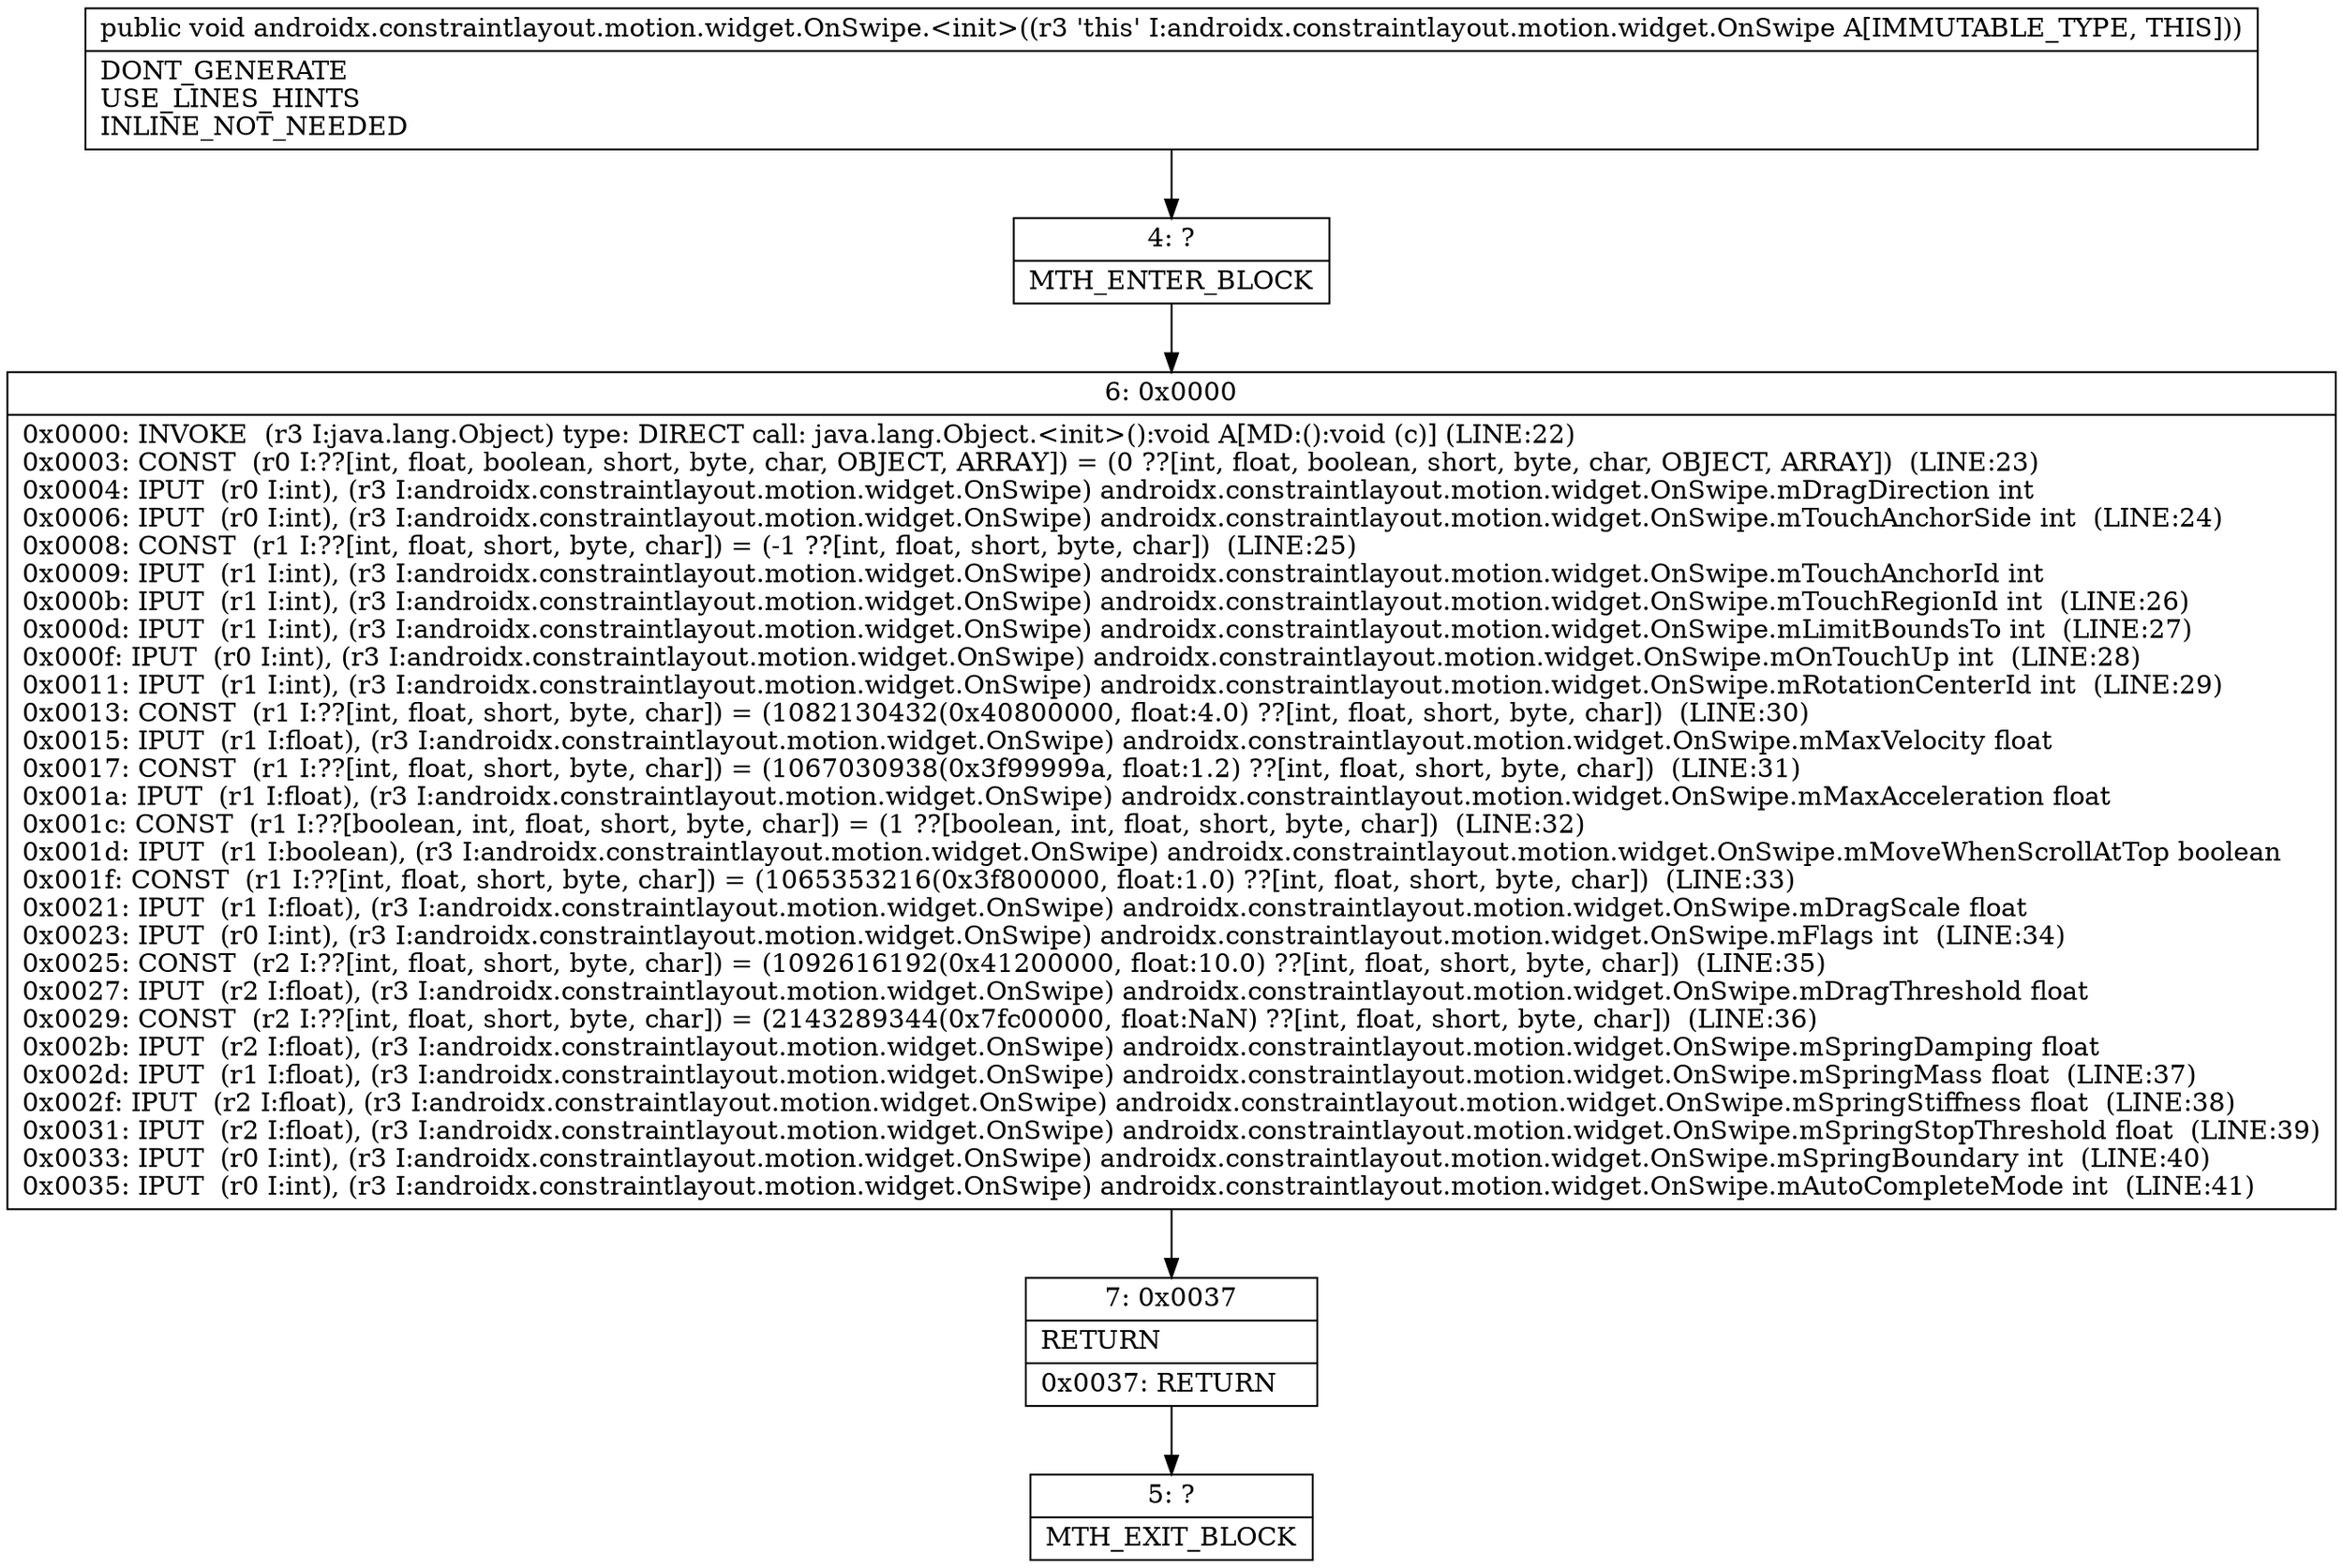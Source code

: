 digraph "CFG forandroidx.constraintlayout.motion.widget.OnSwipe.\<init\>()V" {
Node_4 [shape=record,label="{4\:\ ?|MTH_ENTER_BLOCK\l}"];
Node_6 [shape=record,label="{6\:\ 0x0000|0x0000: INVOKE  (r3 I:java.lang.Object) type: DIRECT call: java.lang.Object.\<init\>():void A[MD:():void (c)] (LINE:22)\l0x0003: CONST  (r0 I:??[int, float, boolean, short, byte, char, OBJECT, ARRAY]) = (0 ??[int, float, boolean, short, byte, char, OBJECT, ARRAY])  (LINE:23)\l0x0004: IPUT  (r0 I:int), (r3 I:androidx.constraintlayout.motion.widget.OnSwipe) androidx.constraintlayout.motion.widget.OnSwipe.mDragDirection int \l0x0006: IPUT  (r0 I:int), (r3 I:androidx.constraintlayout.motion.widget.OnSwipe) androidx.constraintlayout.motion.widget.OnSwipe.mTouchAnchorSide int  (LINE:24)\l0x0008: CONST  (r1 I:??[int, float, short, byte, char]) = (\-1 ??[int, float, short, byte, char])  (LINE:25)\l0x0009: IPUT  (r1 I:int), (r3 I:androidx.constraintlayout.motion.widget.OnSwipe) androidx.constraintlayout.motion.widget.OnSwipe.mTouchAnchorId int \l0x000b: IPUT  (r1 I:int), (r3 I:androidx.constraintlayout.motion.widget.OnSwipe) androidx.constraintlayout.motion.widget.OnSwipe.mTouchRegionId int  (LINE:26)\l0x000d: IPUT  (r1 I:int), (r3 I:androidx.constraintlayout.motion.widget.OnSwipe) androidx.constraintlayout.motion.widget.OnSwipe.mLimitBoundsTo int  (LINE:27)\l0x000f: IPUT  (r0 I:int), (r3 I:androidx.constraintlayout.motion.widget.OnSwipe) androidx.constraintlayout.motion.widget.OnSwipe.mOnTouchUp int  (LINE:28)\l0x0011: IPUT  (r1 I:int), (r3 I:androidx.constraintlayout.motion.widget.OnSwipe) androidx.constraintlayout.motion.widget.OnSwipe.mRotationCenterId int  (LINE:29)\l0x0013: CONST  (r1 I:??[int, float, short, byte, char]) = (1082130432(0x40800000, float:4.0) ??[int, float, short, byte, char])  (LINE:30)\l0x0015: IPUT  (r1 I:float), (r3 I:androidx.constraintlayout.motion.widget.OnSwipe) androidx.constraintlayout.motion.widget.OnSwipe.mMaxVelocity float \l0x0017: CONST  (r1 I:??[int, float, short, byte, char]) = (1067030938(0x3f99999a, float:1.2) ??[int, float, short, byte, char])  (LINE:31)\l0x001a: IPUT  (r1 I:float), (r3 I:androidx.constraintlayout.motion.widget.OnSwipe) androidx.constraintlayout.motion.widget.OnSwipe.mMaxAcceleration float \l0x001c: CONST  (r1 I:??[boolean, int, float, short, byte, char]) = (1 ??[boolean, int, float, short, byte, char])  (LINE:32)\l0x001d: IPUT  (r1 I:boolean), (r3 I:androidx.constraintlayout.motion.widget.OnSwipe) androidx.constraintlayout.motion.widget.OnSwipe.mMoveWhenScrollAtTop boolean \l0x001f: CONST  (r1 I:??[int, float, short, byte, char]) = (1065353216(0x3f800000, float:1.0) ??[int, float, short, byte, char])  (LINE:33)\l0x0021: IPUT  (r1 I:float), (r3 I:androidx.constraintlayout.motion.widget.OnSwipe) androidx.constraintlayout.motion.widget.OnSwipe.mDragScale float \l0x0023: IPUT  (r0 I:int), (r3 I:androidx.constraintlayout.motion.widget.OnSwipe) androidx.constraintlayout.motion.widget.OnSwipe.mFlags int  (LINE:34)\l0x0025: CONST  (r2 I:??[int, float, short, byte, char]) = (1092616192(0x41200000, float:10.0) ??[int, float, short, byte, char])  (LINE:35)\l0x0027: IPUT  (r2 I:float), (r3 I:androidx.constraintlayout.motion.widget.OnSwipe) androidx.constraintlayout.motion.widget.OnSwipe.mDragThreshold float \l0x0029: CONST  (r2 I:??[int, float, short, byte, char]) = (2143289344(0x7fc00000, float:NaN) ??[int, float, short, byte, char])  (LINE:36)\l0x002b: IPUT  (r2 I:float), (r3 I:androidx.constraintlayout.motion.widget.OnSwipe) androidx.constraintlayout.motion.widget.OnSwipe.mSpringDamping float \l0x002d: IPUT  (r1 I:float), (r3 I:androidx.constraintlayout.motion.widget.OnSwipe) androidx.constraintlayout.motion.widget.OnSwipe.mSpringMass float  (LINE:37)\l0x002f: IPUT  (r2 I:float), (r3 I:androidx.constraintlayout.motion.widget.OnSwipe) androidx.constraintlayout.motion.widget.OnSwipe.mSpringStiffness float  (LINE:38)\l0x0031: IPUT  (r2 I:float), (r3 I:androidx.constraintlayout.motion.widget.OnSwipe) androidx.constraintlayout.motion.widget.OnSwipe.mSpringStopThreshold float  (LINE:39)\l0x0033: IPUT  (r0 I:int), (r3 I:androidx.constraintlayout.motion.widget.OnSwipe) androidx.constraintlayout.motion.widget.OnSwipe.mSpringBoundary int  (LINE:40)\l0x0035: IPUT  (r0 I:int), (r3 I:androidx.constraintlayout.motion.widget.OnSwipe) androidx.constraintlayout.motion.widget.OnSwipe.mAutoCompleteMode int  (LINE:41)\l}"];
Node_7 [shape=record,label="{7\:\ 0x0037|RETURN\l|0x0037: RETURN   \l}"];
Node_5 [shape=record,label="{5\:\ ?|MTH_EXIT_BLOCK\l}"];
MethodNode[shape=record,label="{public void androidx.constraintlayout.motion.widget.OnSwipe.\<init\>((r3 'this' I:androidx.constraintlayout.motion.widget.OnSwipe A[IMMUTABLE_TYPE, THIS]))  | DONT_GENERATE\lUSE_LINES_HINTS\lINLINE_NOT_NEEDED\l}"];
MethodNode -> Node_4;Node_4 -> Node_6;
Node_6 -> Node_7;
Node_7 -> Node_5;
}

